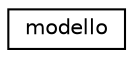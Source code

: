 digraph "Graphical Class Hierarchy"
{
  edge [fontname="Helvetica",fontsize="10",labelfontname="Helvetica",labelfontsize="10"];
  node [fontname="Helvetica",fontsize="10",shape=record];
  rankdir="LR";
  Node0 [label="modello",height=0.2,width=0.4,color="black", fillcolor="white", style="filled",URL="$classmodello.html"];
}
